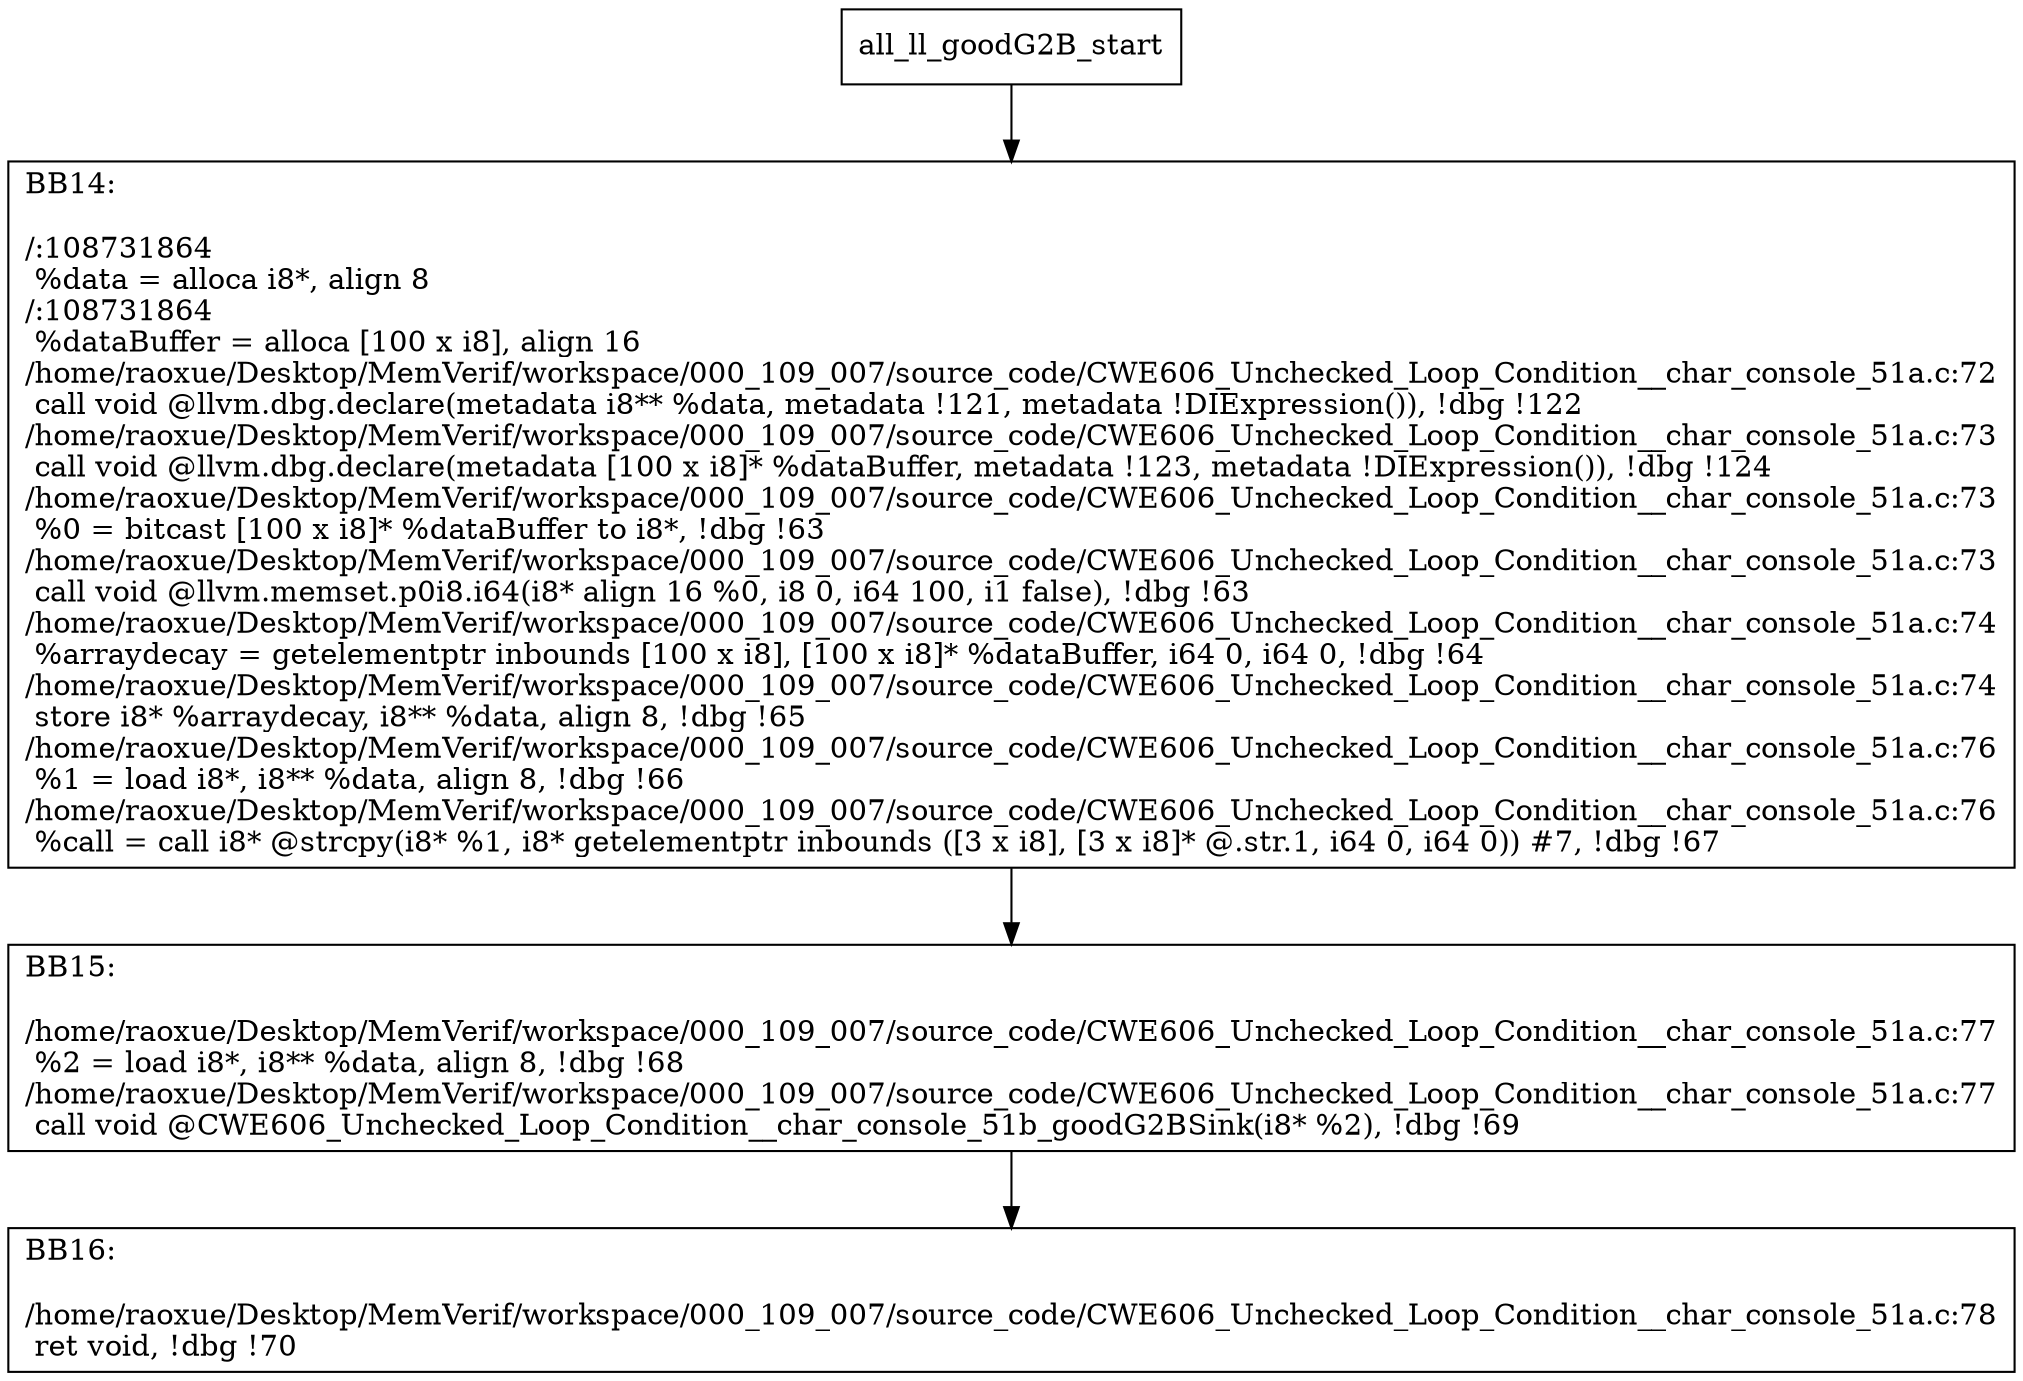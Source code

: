 digraph "CFG for'all_ll_goodG2B' function" {
	BBall_ll_goodG2B_start[shape=record,label="{all_ll_goodG2B_start}"];
	BBall_ll_goodG2B_start-> all_ll_goodG2BBB14;
	all_ll_goodG2BBB14 [shape=record, label="{BB14:\l\l/:108731864\l
  %data = alloca i8*, align 8\l
/:108731864\l
  %dataBuffer = alloca [100 x i8], align 16\l
/home/raoxue/Desktop/MemVerif/workspace/000_109_007/source_code/CWE606_Unchecked_Loop_Condition__char_console_51a.c:72\l
  call void @llvm.dbg.declare(metadata i8** %data, metadata !121, metadata !DIExpression()), !dbg !122\l
/home/raoxue/Desktop/MemVerif/workspace/000_109_007/source_code/CWE606_Unchecked_Loop_Condition__char_console_51a.c:73\l
  call void @llvm.dbg.declare(metadata [100 x i8]* %dataBuffer, metadata !123, metadata !DIExpression()), !dbg !124\l
/home/raoxue/Desktop/MemVerif/workspace/000_109_007/source_code/CWE606_Unchecked_Loop_Condition__char_console_51a.c:73\l
  %0 = bitcast [100 x i8]* %dataBuffer to i8*, !dbg !63\l
/home/raoxue/Desktop/MemVerif/workspace/000_109_007/source_code/CWE606_Unchecked_Loop_Condition__char_console_51a.c:73\l
  call void @llvm.memset.p0i8.i64(i8* align 16 %0, i8 0, i64 100, i1 false), !dbg !63\l
/home/raoxue/Desktop/MemVerif/workspace/000_109_007/source_code/CWE606_Unchecked_Loop_Condition__char_console_51a.c:74\l
  %arraydecay = getelementptr inbounds [100 x i8], [100 x i8]* %dataBuffer, i64 0, i64 0, !dbg !64\l
/home/raoxue/Desktop/MemVerif/workspace/000_109_007/source_code/CWE606_Unchecked_Loop_Condition__char_console_51a.c:74\l
  store i8* %arraydecay, i8** %data, align 8, !dbg !65\l
/home/raoxue/Desktop/MemVerif/workspace/000_109_007/source_code/CWE606_Unchecked_Loop_Condition__char_console_51a.c:76\l
  %1 = load i8*, i8** %data, align 8, !dbg !66\l
/home/raoxue/Desktop/MemVerif/workspace/000_109_007/source_code/CWE606_Unchecked_Loop_Condition__char_console_51a.c:76\l
  %call = call i8* @strcpy(i8* %1, i8* getelementptr inbounds ([3 x i8], [3 x i8]* @.str.1, i64 0, i64 0)) #7, !dbg !67\l
}"];
	all_ll_goodG2BBB14-> all_ll_goodG2BBB15;
	all_ll_goodG2BBB15 [shape=record, label="{BB15:\l\l/home/raoxue/Desktop/MemVerif/workspace/000_109_007/source_code/CWE606_Unchecked_Loop_Condition__char_console_51a.c:77\l
  %2 = load i8*, i8** %data, align 8, !dbg !68\l
/home/raoxue/Desktop/MemVerif/workspace/000_109_007/source_code/CWE606_Unchecked_Loop_Condition__char_console_51a.c:77\l
  call void @CWE606_Unchecked_Loop_Condition__char_console_51b_goodG2BSink(i8* %2), !dbg !69\l
}"];
	all_ll_goodG2BBB15-> all_ll_goodG2BBB16;
	all_ll_goodG2BBB16 [shape=record, label="{BB16:\l\l/home/raoxue/Desktop/MemVerif/workspace/000_109_007/source_code/CWE606_Unchecked_Loop_Condition__char_console_51a.c:78\l
  ret void, !dbg !70\l
}"];
}
